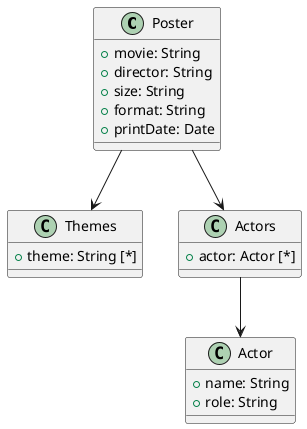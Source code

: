 @startuml poster
class Poster {
    + movie: String
    + director: String
    + size: String
    + format: String
    + printDate: Date
}

class Themes {
    + theme: String [*]
}

class Actors {
    + actor: Actor [*]
}

class Actor {
    + name: String
    + role: String
}

Poster --> Themes
Poster --> Actors
Actors --> Actor
@enduml
